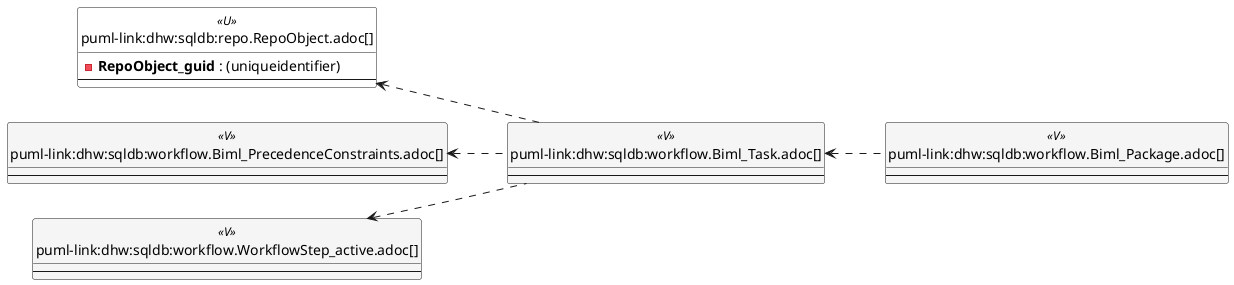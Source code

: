 @startuml
left to right direction
'top to bottom direction
hide circle
'avoide "." issues:
set namespaceSeparator none


skinparam class {
  BackgroundColor White
  BackgroundColor<<FN>> Yellow
  BackgroundColor<<FS>> Yellow
  BackgroundColor<<FT>> LightGray
  BackgroundColor<<IF>> Yellow
  BackgroundColor<<IS>> Yellow
  BackgroundColor<<P>> Aqua
  BackgroundColor<<PC>> Aqua
  BackgroundColor<<SN>> Yellow
  BackgroundColor<<SO>> SlateBlue
  BackgroundColor<<TF>> LightGray
  BackgroundColor<<TR>> Tomato
  BackgroundColor<<U>> White
  BackgroundColor<<V>> WhiteSmoke
  BackgroundColor<<X>> Aqua
  BackgroundColor<<external>> AliceBlue
}


entity "puml-link:dhw:sqldb:repo.RepoObject.adoc[]" as repo.RepoObject << U >> {
  - **RepoObject_guid** : (uniqueidentifier)
  --
}

entity "puml-link:dhw:sqldb:workflow.Biml_Package.adoc[]" as workflow.Biml_Package << V >> {
  --
}

entity "puml-link:dhw:sqldb:workflow.Biml_PrecedenceConstraints.adoc[]" as workflow.Biml_PrecedenceConstraints << V >> {
  --
}

entity "puml-link:dhw:sqldb:workflow.Biml_Task.adoc[]" as workflow.Biml_Task << V >> {
  --
}

entity "puml-link:dhw:sqldb:workflow.WorkflowStep_active.adoc[]" as workflow.WorkflowStep_active << V >> {
  --
}

repo.RepoObject <.. workflow.Biml_Task
workflow.Biml_PrecedenceConstraints <.. workflow.Biml_Task
workflow.Biml_Task <.. workflow.Biml_Package
workflow.WorkflowStep_active <.. workflow.Biml_Task
@enduml

